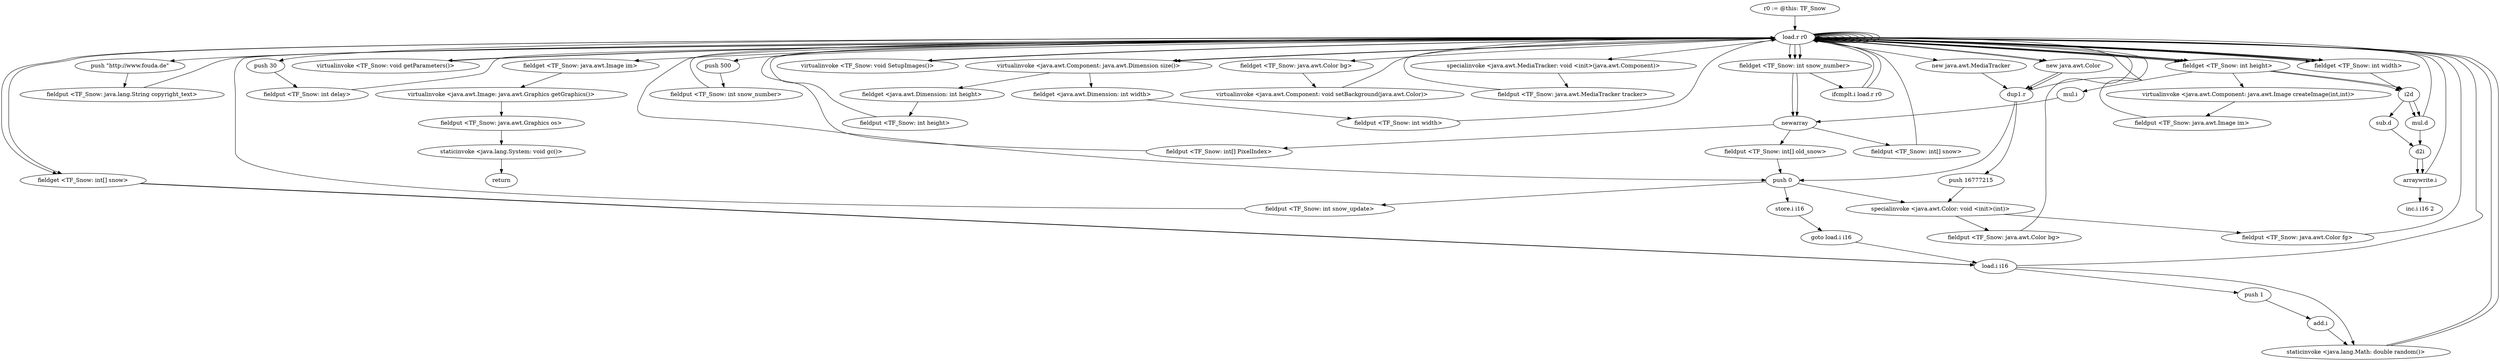 digraph "" {
    "r0 := @this: TF_Snow"
    "load.r r0"
    "r0 := @this: TF_Snow"->"load.r r0";
    "push \"http://www.fouda.de\""
    "load.r r0"->"push \"http://www.fouda.de\"";
    "fieldput <TF_Snow: java.lang.String copyright_text>"
    "push \"http://www.fouda.de\""->"fieldput <TF_Snow: java.lang.String copyright_text>";
    "fieldput <TF_Snow: java.lang.String copyright_text>"->"load.r r0";
    "push 30"
    "load.r r0"->"push 30";
    "fieldput <TF_Snow: int delay>"
    "push 30"->"fieldput <TF_Snow: int delay>";
    "fieldput <TF_Snow: int delay>"->"load.r r0";
    "new java.awt.Color"
    "load.r r0"->"new java.awt.Color";
    "dup1.r"
    "new java.awt.Color"->"dup1.r";
    "push 0"
    "dup1.r"->"push 0";
    "specialinvoke <java.awt.Color: void <init>(int)>"
    "push 0"->"specialinvoke <java.awt.Color: void <init>(int)>";
    "fieldput <TF_Snow: java.awt.Color bg>"
    "specialinvoke <java.awt.Color: void <init>(int)>"->"fieldput <TF_Snow: java.awt.Color bg>";
    "fieldput <TF_Snow: java.awt.Color bg>"->"load.r r0";
    "load.r r0"->"new java.awt.Color";
    "new java.awt.Color"->"dup1.r";
    "push 16777215"
    "dup1.r"->"push 16777215";
    "push 16777215"->"specialinvoke <java.awt.Color: void <init>(int)>";
    "fieldput <TF_Snow: java.awt.Color fg>"
    "specialinvoke <java.awt.Color: void <init>(int)>"->"fieldput <TF_Snow: java.awt.Color fg>";
    "fieldput <TF_Snow: java.awt.Color fg>"->"load.r r0";
    "push 500"
    "load.r r0"->"push 500";
    "fieldput <TF_Snow: int snow_number>"
    "push 500"->"fieldput <TF_Snow: int snow_number>";
    "fieldput <TF_Snow: int snow_number>"->"load.r r0";
    "load.r r0"->"push 0";
    "fieldput <TF_Snow: int snow_update>"
    "push 0"->"fieldput <TF_Snow: int snow_update>";
    "fieldput <TF_Snow: int snow_update>"->"load.r r0";
    "virtualinvoke <TF_Snow: void getParameters()>"
    "load.r r0"->"virtualinvoke <TF_Snow: void getParameters()>";
    "virtualinvoke <TF_Snow: void getParameters()>"->"load.r r0";
    "load.r r0"->"load.r r0";
    "fieldget <TF_Snow: java.awt.Color bg>"
    "load.r r0"->"fieldget <TF_Snow: java.awt.Color bg>";
    "virtualinvoke <java.awt.Component: void setBackground(java.awt.Color)>"
    "fieldget <TF_Snow: java.awt.Color bg>"->"virtualinvoke <java.awt.Component: void setBackground(java.awt.Color)>";
    "virtualinvoke <java.awt.Component: void setBackground(java.awt.Color)>"->"load.r r0";
    "new java.awt.MediaTracker"
    "load.r r0"->"new java.awt.MediaTracker";
    "new java.awt.MediaTracker"->"dup1.r";
    "dup1.r"->"load.r r0";
    "specialinvoke <java.awt.MediaTracker: void <init>(java.awt.Component)>"
    "load.r r0"->"specialinvoke <java.awt.MediaTracker: void <init>(java.awt.Component)>";
    "fieldput <TF_Snow: java.awt.MediaTracker tracker>"
    "specialinvoke <java.awt.MediaTracker: void <init>(java.awt.Component)>"->"fieldput <TF_Snow: java.awt.MediaTracker tracker>";
    "fieldput <TF_Snow: java.awt.MediaTracker tracker>"->"load.r r0";
    "load.r r0"->"load.r r0";
    "virtualinvoke <java.awt.Component: java.awt.Dimension size()>"
    "load.r r0"->"virtualinvoke <java.awt.Component: java.awt.Dimension size()>";
    "fieldget <java.awt.Dimension: int width>"
    "virtualinvoke <java.awt.Component: java.awt.Dimension size()>"->"fieldget <java.awt.Dimension: int width>";
    "fieldput <TF_Snow: int width>"
    "fieldget <java.awt.Dimension: int width>"->"fieldput <TF_Snow: int width>";
    "fieldput <TF_Snow: int width>"->"load.r r0";
    "load.r r0"->"load.r r0";
    "load.r r0"->"virtualinvoke <java.awt.Component: java.awt.Dimension size()>";
    "fieldget <java.awt.Dimension: int height>"
    "virtualinvoke <java.awt.Component: java.awt.Dimension size()>"->"fieldget <java.awt.Dimension: int height>";
    "fieldput <TF_Snow: int height>"
    "fieldget <java.awt.Dimension: int height>"->"fieldput <TF_Snow: int height>";
    "fieldput <TF_Snow: int height>"->"load.r r0";
    "load.r r0"->"load.r r0";
    "fieldget <TF_Snow: int width>"
    "load.r r0"->"fieldget <TF_Snow: int width>";
    "fieldget <TF_Snow: int width>"->"load.r r0";
    "fieldget <TF_Snow: int height>"
    "load.r r0"->"fieldget <TF_Snow: int height>";
    "mul.i"
    "fieldget <TF_Snow: int height>"->"mul.i";
    "newarray"
    "mul.i"->"newarray";
    "fieldput <TF_Snow: int[] PixelIndex>"
    "newarray"->"fieldput <TF_Snow: int[] PixelIndex>";
    "fieldput <TF_Snow: int[] PixelIndex>"->"load.r r0";
    "load.r r0"->"load.r r0";
    "fieldget <TF_Snow: int snow_number>"
    "load.r r0"->"fieldget <TF_Snow: int snow_number>";
    "fieldget <TF_Snow: int snow_number>"->"newarray";
    "fieldput <TF_Snow: int[] snow>"
    "newarray"->"fieldput <TF_Snow: int[] snow>";
    "fieldput <TF_Snow: int[] snow>"->"load.r r0";
    "load.r r0"->"load.r r0";
    "load.r r0"->"fieldget <TF_Snow: int snow_number>";
    "fieldget <TF_Snow: int snow_number>"->"newarray";
    "fieldput <TF_Snow: int[] old_snow>"
    "newarray"->"fieldput <TF_Snow: int[] old_snow>";
    "fieldput <TF_Snow: int[] old_snow>"->"push 0";
    "store.i i16"
    "push 0"->"store.i i16";
    "goto load.i i16"
    "store.i i16"->"goto load.i i16";
    "load.i i16"
    "goto load.i i16"->"load.i i16";
    "load.i i16"->"load.r r0";
    "load.r r0"->"fieldget <TF_Snow: int snow_number>";
    "ifcmplt.i load.r r0"
    "fieldget <TF_Snow: int snow_number>"->"ifcmplt.i load.r r0";
    "ifcmplt.i load.r r0"->"load.r r0";
    "virtualinvoke <TF_Snow: void SetupImages()>"
    "load.r r0"->"virtualinvoke <TF_Snow: void SetupImages()>";
    "virtualinvoke <TF_Snow: void SetupImages()>"->"load.r r0";
    "load.r r0"->"load.r r0";
    "load.r r0"->"load.r r0";
    "load.r r0"->"fieldget <TF_Snow: int width>";
    "fieldget <TF_Snow: int width>"->"load.r r0";
    "load.r r0"->"fieldget <TF_Snow: int height>";
    "virtualinvoke <java.awt.Component: java.awt.Image createImage(int,int)>"
    "fieldget <TF_Snow: int height>"->"virtualinvoke <java.awt.Component: java.awt.Image createImage(int,int)>";
    "fieldput <TF_Snow: java.awt.Image im>"
    "virtualinvoke <java.awt.Component: java.awt.Image createImage(int,int)>"->"fieldput <TF_Snow: java.awt.Image im>";
    "fieldput <TF_Snow: java.awt.Image im>"->"load.r r0";
    "load.r r0"->"load.r r0";
    "fieldget <TF_Snow: java.awt.Image im>"
    "load.r r0"->"fieldget <TF_Snow: java.awt.Image im>";
    "virtualinvoke <java.awt.Image: java.awt.Graphics getGraphics()>"
    "fieldget <TF_Snow: java.awt.Image im>"->"virtualinvoke <java.awt.Image: java.awt.Graphics getGraphics()>";
    "fieldput <TF_Snow: java.awt.Graphics os>"
    "virtualinvoke <java.awt.Image: java.awt.Graphics getGraphics()>"->"fieldput <TF_Snow: java.awt.Graphics os>";
    "staticinvoke <java.lang.System: void gc()>"
    "fieldput <TF_Snow: java.awt.Graphics os>"->"staticinvoke <java.lang.System: void gc()>";
    "return"
    "staticinvoke <java.lang.System: void gc()>"->"return";
    "ifcmplt.i load.r r0"->"load.r r0";
    "fieldget <TF_Snow: int[] snow>"
    "load.r r0"->"fieldget <TF_Snow: int[] snow>";
    "fieldget <TF_Snow: int[] snow>"->"load.i i16";
    "staticinvoke <java.lang.Math: double random()>"
    "load.i i16"->"staticinvoke <java.lang.Math: double random()>";
    "staticinvoke <java.lang.Math: double random()>"->"load.r r0";
    "load.r r0"->"fieldget <TF_Snow: int width>";
    "i2d"
    "fieldget <TF_Snow: int width>"->"i2d";
    "mul.d"
    "i2d"->"mul.d";
    "d2i"
    "mul.d"->"d2i";
    "arraywrite.i"
    "d2i"->"arraywrite.i";
    "arraywrite.i"->"load.r r0";
    "load.r r0"->"fieldget <TF_Snow: int[] snow>";
    "fieldget <TF_Snow: int[] snow>"->"load.i i16";
    "push 1"
    "load.i i16"->"push 1";
    "add.i"
    "push 1"->"add.i";
    "add.i"->"staticinvoke <java.lang.Math: double random()>";
    "staticinvoke <java.lang.Math: double random()>"->"load.r r0";
    "load.r r0"->"fieldget <TF_Snow: int height>";
    "fieldget <TF_Snow: int height>"->"i2d";
    "i2d"->"mul.d";
    "mul.d"->"load.r r0";
    "load.r r0"->"fieldget <TF_Snow: int height>";
    "fieldget <TF_Snow: int height>"->"i2d";
    "sub.d"
    "i2d"->"sub.d";
    "sub.d"->"d2i";
    "d2i"->"arraywrite.i";
    "inc.i i16 2"
    "arraywrite.i"->"inc.i i16 2";
}
